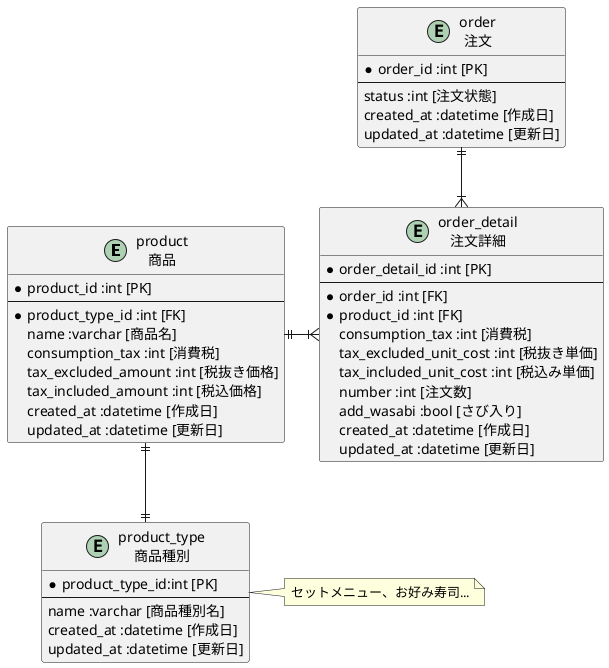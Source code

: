 @startuml
entity product as "product\n商品" {
  *product_id :int [PK]
  --
  *product_type_id :int [FK]
  name :varchar [商品名]
  consumption_tax :int [消費税]
  tax_excluded_amount :int [税抜き価格]
  tax_included_amount :int [税込価格]
  created_at :datetime [作成日]
  updated_at :datetime [更新日]
}

entity product_type as "product_type\n商品種別" {
  *product_type_id:int [PK]
  --
  name :varchar [商品種別名]
  created_at :datetime [作成日]
  updated_at :datetime [更新日]
}

note right: セットメニュー、お好み寿司...

entity order as "order\n注文" {
  *order_id :int [PK]
  --
  status :int [注文状態]
  created_at :datetime [作成日]
  updated_at :datetime [更新日]
}

entity order_detail as "order_detail\n注文詳細" {
  *order_detail_id :int [PK]
  --
  *order_id :int [FK]
  *product_id :int [FK]
  consumption_tax :int [消費税]
  tax_excluded_unit_cost :int [税抜き単価]
  tax_included_unit_cost :int [税込み単価]
  number :int [注文数]
  add_wasabi :bool [さび入り]
  created_at :datetime [作成日]
  updated_at :datetime [更新日]
}

product ||-d-|| product_type
order ||-d-|{ order_detail
product ||-r-|{ order_detail


@enduml